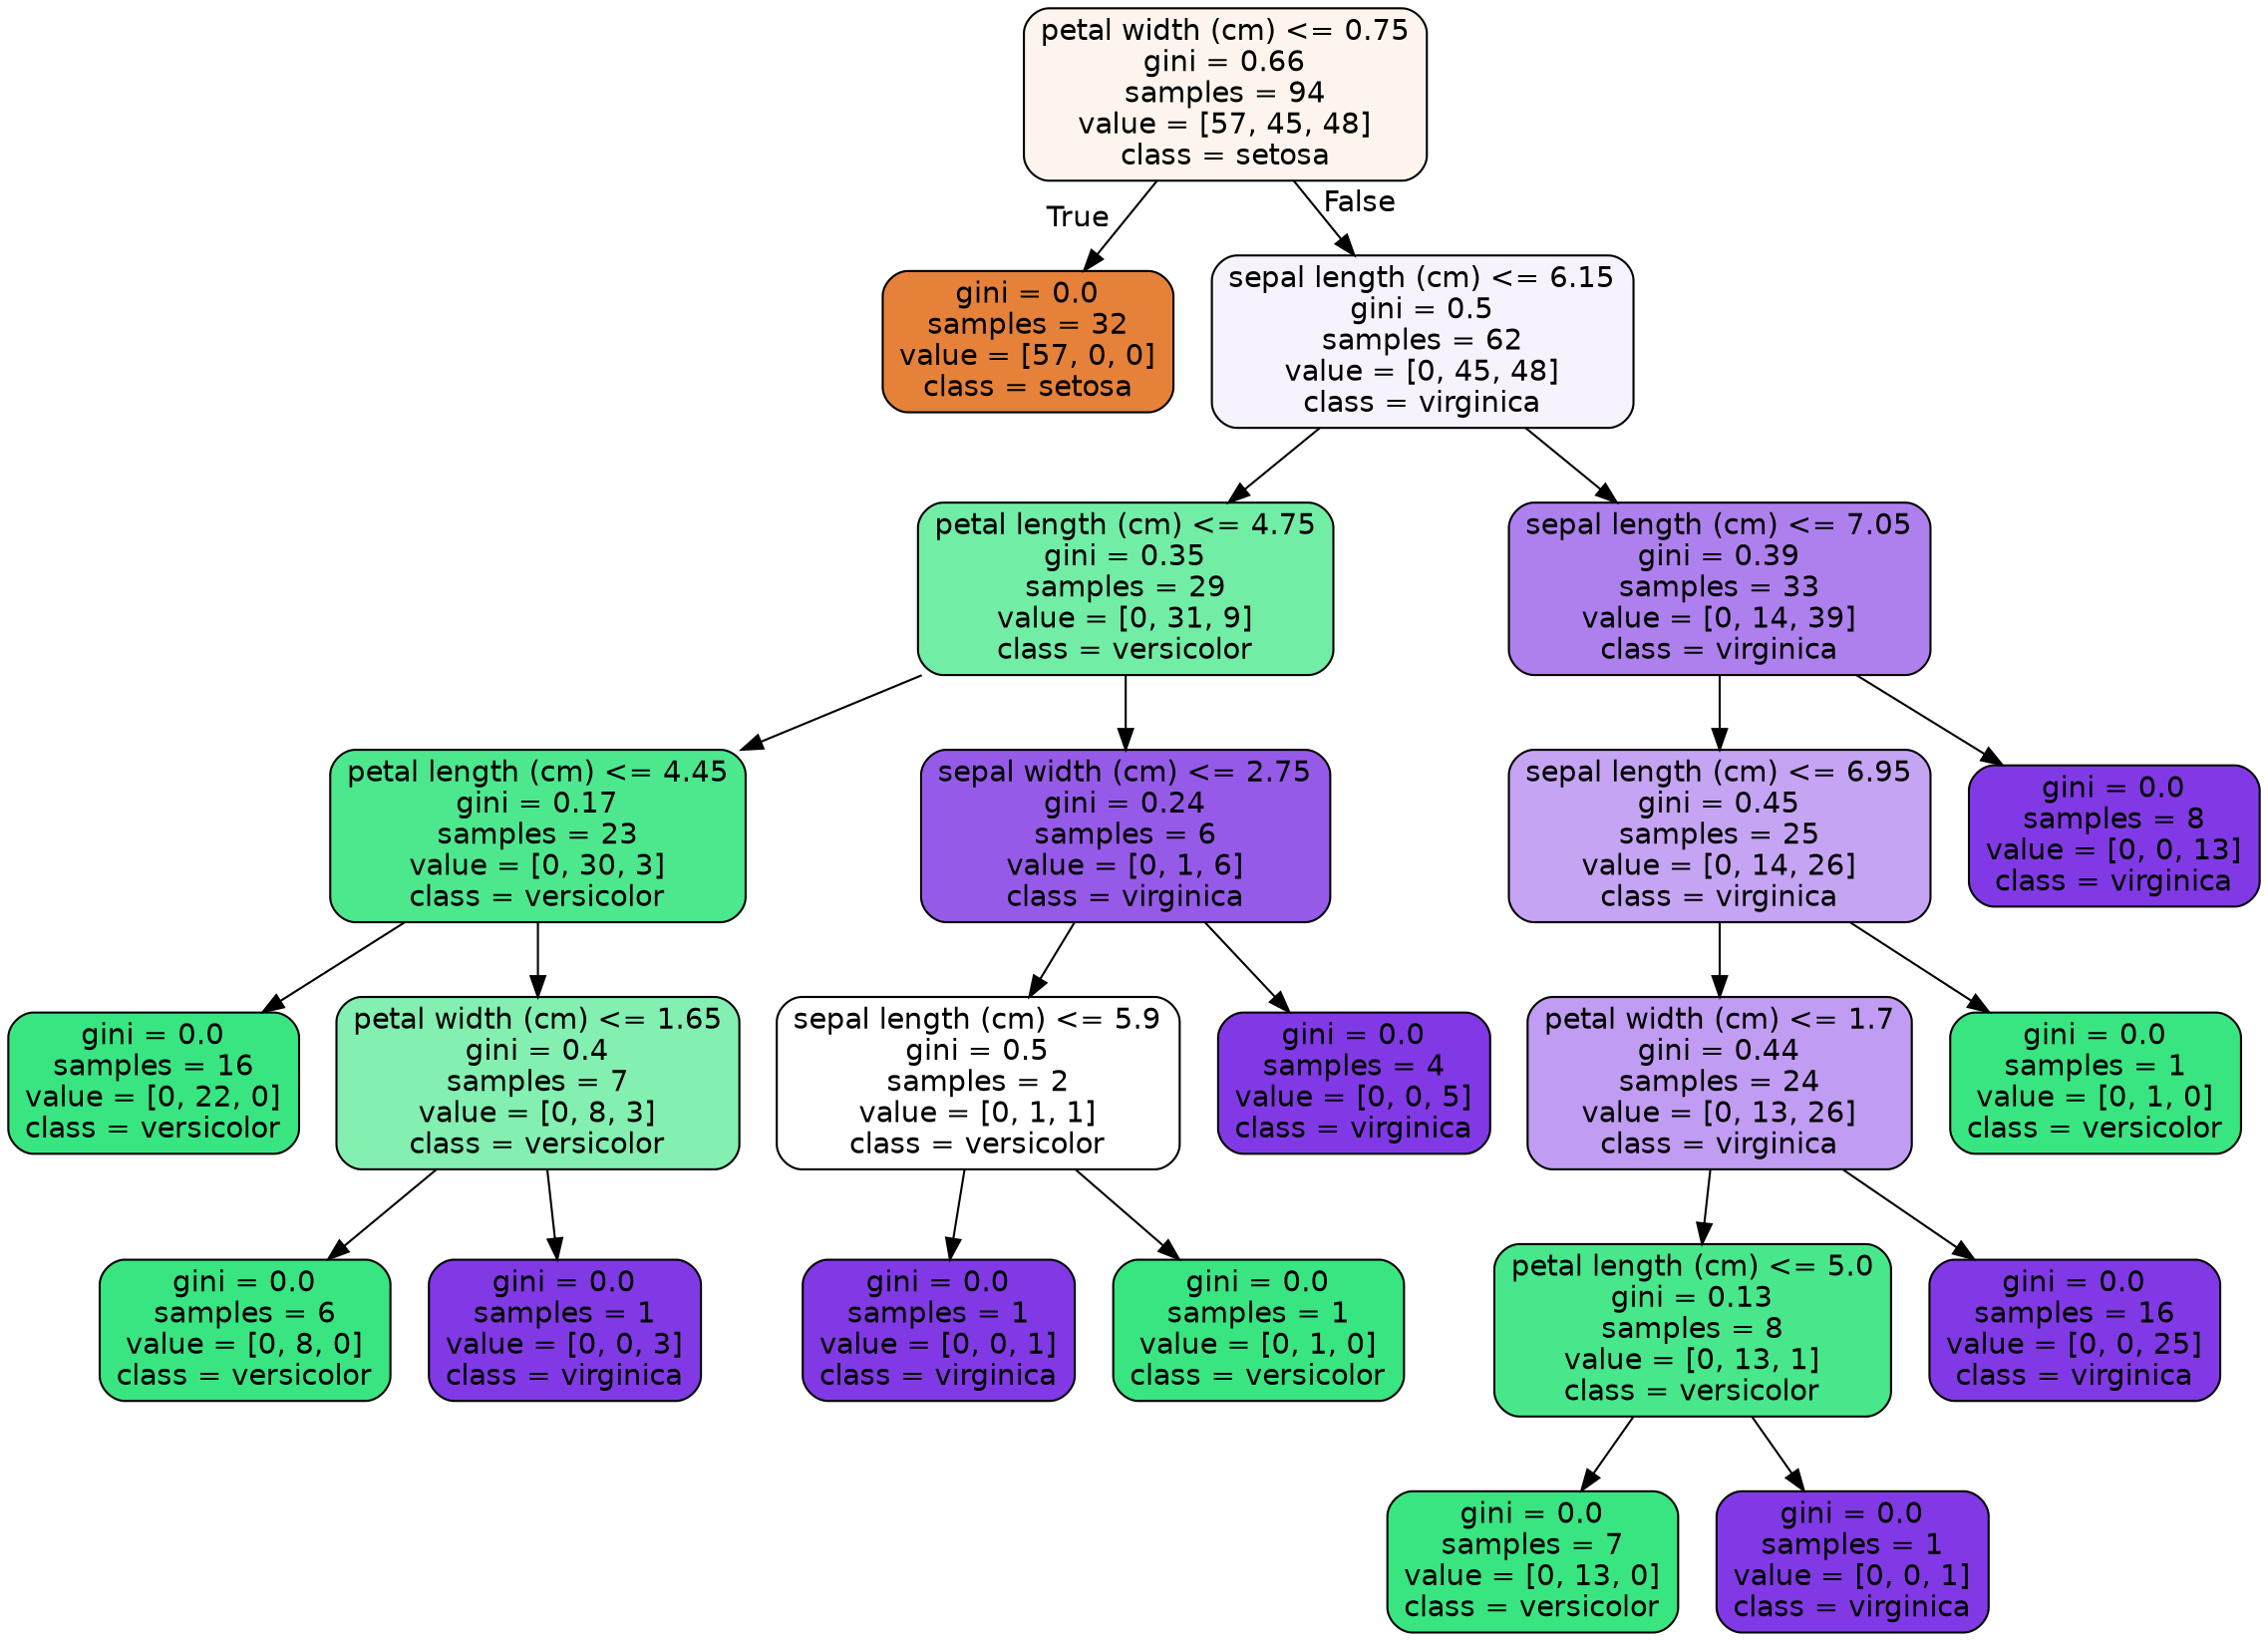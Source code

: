 digraph Tree {
node [shape=box, style="filled, rounded", color="black", fontname=helvetica] ;
edge [fontname=helvetica] ;
0 [label="petal width (cm) <= 0.75\ngini = 0.66\nsamples = 94\nvalue = [57, 45, 48]\nclass = setosa", fillcolor="#fdf4ee"] ;
1 [label="gini = 0.0\nsamples = 32\nvalue = [57, 0, 0]\nclass = setosa", fillcolor="#e58139"] ;
0 -> 1 [labeldistance=2.5, labelangle=45, headlabel="True"] ;
2 [label="sepal length (cm) <= 6.15\ngini = 0.5\nsamples = 62\nvalue = [0, 45, 48]\nclass = virginica", fillcolor="#f7f3fd"] ;
0 -> 2 [labeldistance=2.5, labelangle=-45, headlabel="False"] ;
3 [label="petal length (cm) <= 4.75\ngini = 0.35\nsamples = 29\nvalue = [0, 31, 9]\nclass = versicolor", fillcolor="#72eda6"] ;
2 -> 3 ;
4 [label="petal length (cm) <= 4.45\ngini = 0.17\nsamples = 23\nvalue = [0, 30, 3]\nclass = versicolor", fillcolor="#4de88e"] ;
3 -> 4 ;
5 [label="gini = 0.0\nsamples = 16\nvalue = [0, 22, 0]\nclass = versicolor", fillcolor="#39e581"] ;
4 -> 5 ;
6 [label="petal width (cm) <= 1.65\ngini = 0.4\nsamples = 7\nvalue = [0, 8, 3]\nclass = versicolor", fillcolor="#83efb0"] ;
4 -> 6 ;
7 [label="gini = 0.0\nsamples = 6\nvalue = [0, 8, 0]\nclass = versicolor", fillcolor="#39e581"] ;
6 -> 7 ;
8 [label="gini = 0.0\nsamples = 1\nvalue = [0, 0, 3]\nclass = virginica", fillcolor="#8139e5"] ;
6 -> 8 ;
9 [label="sepal width (cm) <= 2.75\ngini = 0.24\nsamples = 6\nvalue = [0, 1, 6]\nclass = virginica", fillcolor="#965ae9"] ;
3 -> 9 ;
10 [label="sepal length (cm) <= 5.9\ngini = 0.5\nsamples = 2\nvalue = [0, 1, 1]\nclass = versicolor", fillcolor="#ffffff"] ;
9 -> 10 ;
11 [label="gini = 0.0\nsamples = 1\nvalue = [0, 0, 1]\nclass = virginica", fillcolor="#8139e5"] ;
10 -> 11 ;
12 [label="gini = 0.0\nsamples = 1\nvalue = [0, 1, 0]\nclass = versicolor", fillcolor="#39e581"] ;
10 -> 12 ;
13 [label="gini = 0.0\nsamples = 4\nvalue = [0, 0, 5]\nclass = virginica", fillcolor="#8139e5"] ;
9 -> 13 ;
14 [label="sepal length (cm) <= 7.05\ngini = 0.39\nsamples = 33\nvalue = [0, 14, 39]\nclass = virginica", fillcolor="#ae80ee"] ;
2 -> 14 ;
15 [label="sepal length (cm) <= 6.95\ngini = 0.45\nsamples = 25\nvalue = [0, 14, 26]\nclass = virginica", fillcolor="#c5a4f3"] ;
14 -> 15 ;
16 [label="petal width (cm) <= 1.7\ngini = 0.44\nsamples = 24\nvalue = [0, 13, 26]\nclass = virginica", fillcolor="#c09cf2"] ;
15 -> 16 ;
17 [label="petal length (cm) <= 5.0\ngini = 0.13\nsamples = 8\nvalue = [0, 13, 1]\nclass = versicolor", fillcolor="#48e78b"] ;
16 -> 17 ;
18 [label="gini = 0.0\nsamples = 7\nvalue = [0, 13, 0]\nclass = versicolor", fillcolor="#39e581"] ;
17 -> 18 ;
19 [label="gini = 0.0\nsamples = 1\nvalue = [0, 0, 1]\nclass = virginica", fillcolor="#8139e5"] ;
17 -> 19 ;
20 [label="gini = 0.0\nsamples = 16\nvalue = [0, 0, 25]\nclass = virginica", fillcolor="#8139e5"] ;
16 -> 20 ;
21 [label="gini = 0.0\nsamples = 1\nvalue = [0, 1, 0]\nclass = versicolor", fillcolor="#39e581"] ;
15 -> 21 ;
22 [label="gini = 0.0\nsamples = 8\nvalue = [0, 0, 13]\nclass = virginica", fillcolor="#8139e5"] ;
14 -> 22 ;
}